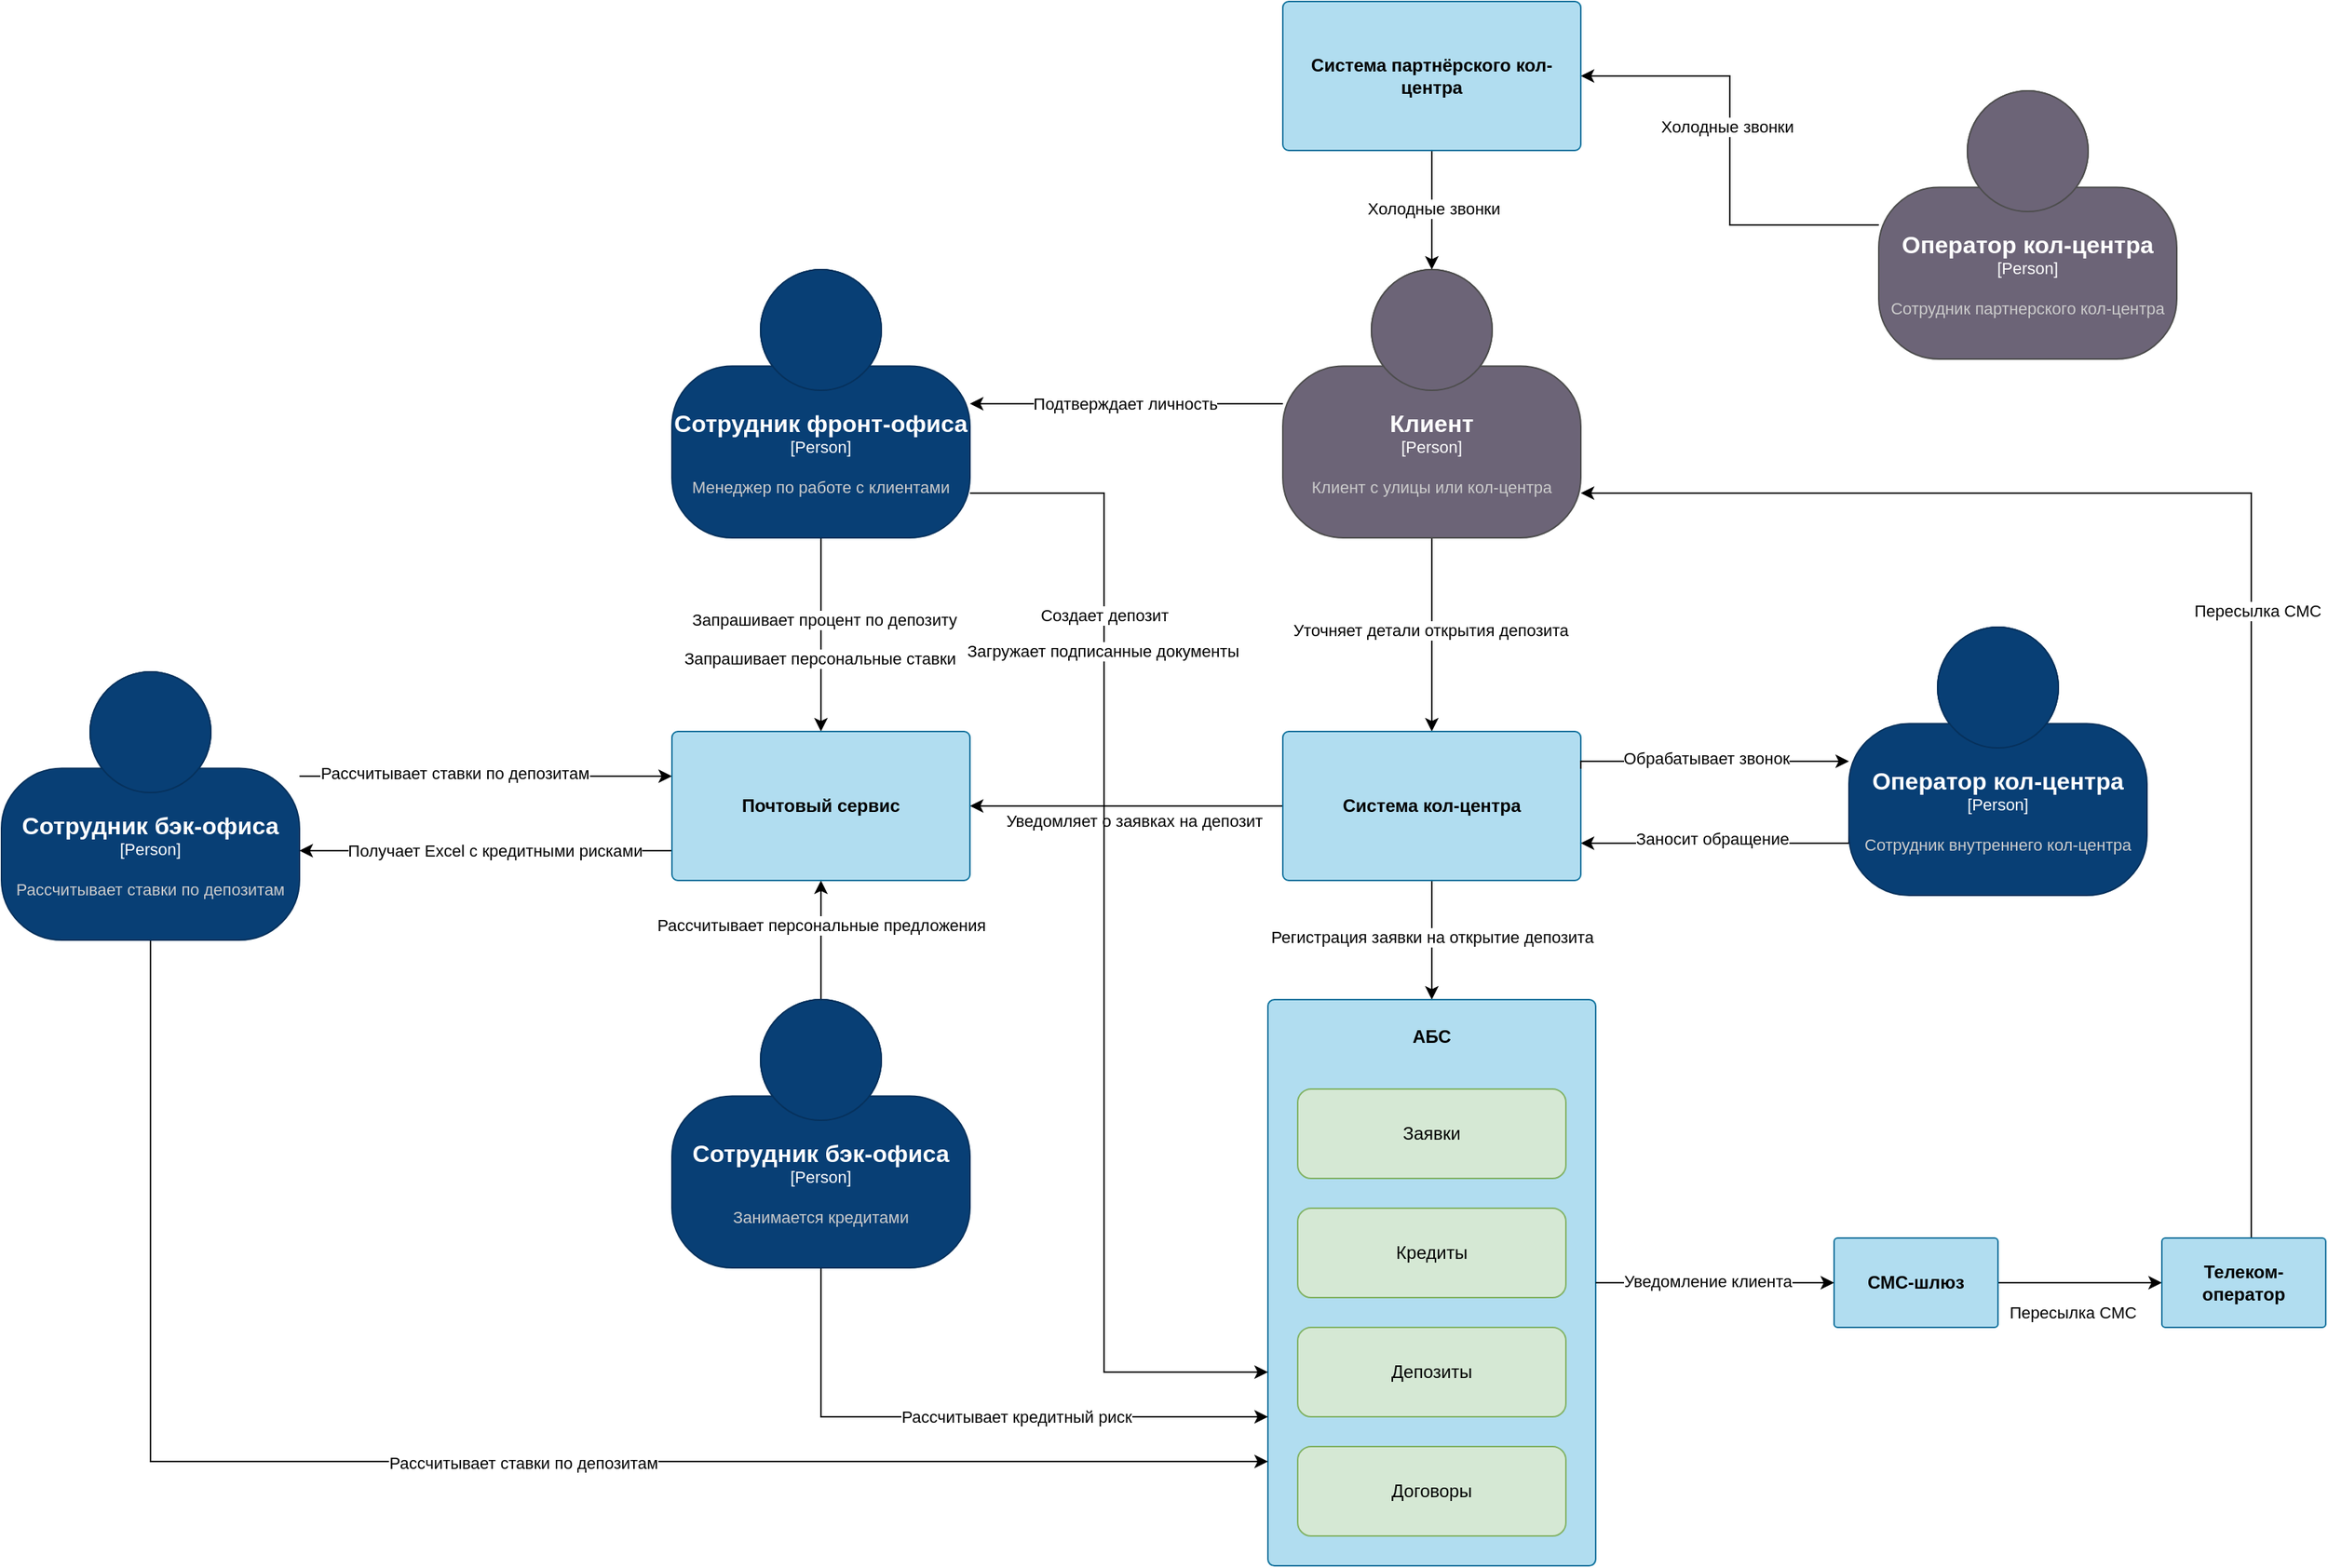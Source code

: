 <mxfile version="22.1.22" type="embed">
  <diagram id="_gzr8stkFTfM4jwWgptP" name="Page-1">
    <mxGraphModel dx="2573" dy="1205" grid="1" gridSize="10" guides="1" tooltips="1" connect="1" arrows="1" fold="1" page="0" pageScale="1" pageWidth="850" pageHeight="1100" math="0" shadow="0">
      <root>
        <mxCell id="0" />
        <mxCell id="1" parent="0" />
        <mxCell id="12" style="edgeStyle=orthogonalEdgeStyle;rounded=0;orthogonalLoop=1;jettySize=auto;html=1;" parent="1" source="7" target="10" edge="1">
          <mxGeometry relative="1" as="geometry" />
        </mxCell>
        <mxCell id="14" value="Уточняет детали открытия депозита" style="edgeLabel;html=1;align=center;verticalAlign=middle;resizable=0;points=[];" parent="12" vertex="1" connectable="0">
          <mxGeometry x="-0.057" y="-1" relative="1" as="geometry">
            <mxPoint as="offset" />
          </mxGeometry>
        </mxCell>
        <mxCell id="70" style="edgeStyle=orthogonalEdgeStyle;rounded=0;orthogonalLoop=1;jettySize=auto;html=1;" edge="1" parent="1" source="7" target="40">
          <mxGeometry relative="1" as="geometry" />
        </mxCell>
        <mxCell id="71" value="Подтверждает личность" style="edgeLabel;html=1;align=center;verticalAlign=middle;resizable=0;points=[];" vertex="1" connectable="0" parent="70">
          <mxGeometry x="0.014" relative="1" as="geometry">
            <mxPoint as="offset" />
          </mxGeometry>
        </mxCell>
        <object placeholders="1" c4Name="Клиент" c4Type="Person" c4Description="Клиент с улицы или кол-центра" label="&lt;font style=&quot;font-size: 16px&quot;&gt;&lt;b&gt;%c4Name%&lt;/b&gt;&lt;/font&gt;&lt;div&gt;[%c4Type%]&lt;/div&gt;&lt;br&gt;&lt;div&gt;&lt;font style=&quot;font-size: 11px&quot;&gt;&lt;font color=&quot;#cccccc&quot;&gt;%c4Description%&lt;/font&gt;&lt;/div&gt;" id="7">
          <mxCell style="html=1;fontSize=11;dashed=0;whiteSpace=wrap;fillColor=#6C6477;strokeColor=#4D4D4D;fontColor=#ffffff;shape=mxgraph.c4.person2;align=center;metaEdit=1;points=[[0.5,0,0],[1,0.5,0],[1,0.75,0],[0.75,1,0],[0.5,1,0],[0.25,1,0],[0,0.75,0],[0,0.5,0]];resizable=0;" parent="1" vertex="1">
            <mxGeometry x="430" y="10" width="200" height="180" as="geometry" />
          </mxCell>
        </object>
        <mxCell id="65" style="edgeStyle=orthogonalEdgeStyle;rounded=0;orthogonalLoop=1;jettySize=auto;html=1;" parent="1" source="8" target="64" edge="1">
          <mxGeometry relative="1" as="geometry" />
        </mxCell>
        <mxCell id="67" value="Холодные звонки" style="edgeLabel;html=1;align=center;verticalAlign=middle;resizable=0;points=[];" parent="65" vertex="1" connectable="0">
          <mxGeometry x="0.107" y="2" relative="1" as="geometry">
            <mxPoint as="offset" />
          </mxGeometry>
        </mxCell>
        <object placeholders="1" c4Name="Оператор кол-центра" c4Type="Person" c4Description="Сотрудник партнерского кол-центра" label="&lt;font style=&quot;font-size: 16px&quot;&gt;&lt;b&gt;%c4Name%&lt;/b&gt;&lt;/font&gt;&lt;div&gt;[%c4Type%]&lt;/div&gt;&lt;br&gt;&lt;div&gt;&lt;font style=&quot;font-size: 11px&quot;&gt;&lt;font color=&quot;#cccccc&quot;&gt;%c4Description%&lt;/font&gt;&lt;/div&gt;" id="8">
          <mxCell style="html=1;fontSize=11;dashed=0;whiteSpace=wrap;fillColor=#6C6477;strokeColor=#4D4D4D;fontColor=#ffffff;shape=mxgraph.c4.person2;align=center;metaEdit=1;points=[[0.5,0,0],[1,0.5,0],[1,0.75,0],[0.75,1,0],[0.5,1,0],[0.25,1,0],[0,0.75,0],[0,0.5,0]];resizable=0;" parent="1" vertex="1">
            <mxGeometry x="830" y="-110" width="200" height="180" as="geometry" />
          </mxCell>
        </object>
        <mxCell id="20" style="edgeStyle=orthogonalEdgeStyle;rounded=0;orthogonalLoop=1;jettySize=auto;html=1;exitX=0;exitY=0.75;exitDx=0;exitDy=0;exitPerimeter=0;entryX=1;entryY=0.75;entryDx=0;entryDy=0;" parent="1" source="9" target="10" edge="1">
          <mxGeometry relative="1" as="geometry">
            <Array as="points">
              <mxPoint x="810" y="395" />
            </Array>
          </mxGeometry>
        </mxCell>
        <mxCell id="22" value="Заносит обращение" style="edgeLabel;html=1;align=center;verticalAlign=middle;resizable=0;points=[];" parent="20" vertex="1" connectable="0">
          <mxGeometry x="0.08" y="-3" relative="1" as="geometry">
            <mxPoint as="offset" />
          </mxGeometry>
        </mxCell>
        <object placeholders="1" c4Name="Оператор кол-центра" c4Type="Person" c4Description="Сотрудник внутреннего кол-центра" label="&lt;font style=&quot;font-size: 16px&quot;&gt;&lt;b&gt;%c4Name%&lt;/b&gt;&lt;/font&gt;&lt;div&gt;[%c4Type%]&lt;/div&gt;&lt;br&gt;&lt;div&gt;&lt;font style=&quot;font-size: 11px&quot;&gt;&lt;font color=&quot;#cccccc&quot;&gt;%c4Description%&lt;/font&gt;&lt;/div&gt;" id="9">
          <mxCell style="html=1;fontSize=11;dashed=0;whiteSpace=wrap;fillColor=#083F75;strokeColor=#06315C;fontColor=#ffffff;shape=mxgraph.c4.person2;align=center;metaEdit=1;points=[[0.5,0,0],[1,0.5,0],[1,0.75,0],[0.75,1,0],[0.5,1,0],[0.25,1,0],[0,0.75,0],[0,0.5,0]];resizable=0;" parent="1" vertex="1">
            <mxGeometry x="810" y="250" width="200" height="180" as="geometry" />
          </mxCell>
        </object>
        <mxCell id="30" style="edgeStyle=orthogonalEdgeStyle;rounded=0;orthogonalLoop=1;jettySize=auto;html=1;" parent="1" source="10" target="23" edge="1">
          <mxGeometry relative="1" as="geometry" />
        </mxCell>
        <mxCell id="31" value="Регистрация заявки на открытие депозита" style="edgeLabel;html=1;align=center;verticalAlign=middle;resizable=0;points=[];" parent="30" vertex="1" connectable="0">
          <mxGeometry x="-0.056" relative="1" as="geometry">
            <mxPoint as="offset" />
          </mxGeometry>
        </mxCell>
        <mxCell id="44" style="edgeStyle=orthogonalEdgeStyle;rounded=0;orthogonalLoop=1;jettySize=auto;html=1;" parent="1" source="10" target="43" edge="1">
          <mxGeometry relative="1" as="geometry" />
        </mxCell>
        <mxCell id="45" value="Уведомляет о заявках на депозит" style="edgeLabel;html=1;align=center;verticalAlign=middle;resizable=0;points=[];" parent="44" vertex="1" connectable="0">
          <mxGeometry x="0.133" y="4" relative="1" as="geometry">
            <mxPoint x="19" y="6" as="offset" />
          </mxGeometry>
        </mxCell>
        <mxCell id="10" value="Система кол-центра" style="rounded=1;whiteSpace=wrap;html=1;fillColor=#b1ddf0;strokeColor=#10739e;fontStyle=1;arcSize=4;" parent="1" vertex="1">
          <mxGeometry x="430" y="320" width="200" height="100" as="geometry" />
        </mxCell>
        <mxCell id="19" style="edgeStyle=orthogonalEdgeStyle;rounded=0;orthogonalLoop=1;jettySize=auto;html=1;exitX=1;exitY=0.25;exitDx=0;exitDy=0;entryX=0;entryY=0.5;entryDx=0;entryDy=0;entryPerimeter=0;" parent="1" source="10" target="9" edge="1">
          <mxGeometry relative="1" as="geometry">
            <Array as="points">
              <mxPoint x="630" y="340" />
            </Array>
          </mxGeometry>
        </mxCell>
        <mxCell id="21" value="Обрабатывает звонок" style="edgeLabel;html=1;align=center;verticalAlign=middle;resizable=0;points=[];" parent="19" vertex="1" connectable="0">
          <mxGeometry x="-0.044" y="2" relative="1" as="geometry">
            <mxPoint as="offset" />
          </mxGeometry>
        </mxCell>
        <mxCell id="29" value="" style="group;arcSize=2;" parent="1" vertex="1" connectable="0">
          <mxGeometry x="420" y="500" width="220" height="380" as="geometry" />
        </mxCell>
        <mxCell id="23" value="" style="rounded=1;whiteSpace=wrap;html=1;fillColor=#b1ddf0;strokeColor=#10739e;fontStyle=1;arcSize=2;imageHeight=24;" parent="29" vertex="1">
          <mxGeometry width="220" height="380" as="geometry" />
        </mxCell>
        <mxCell id="24" value="АБС" style="text;html=1;strokeColor=none;fillColor=none;align=center;verticalAlign=middle;whiteSpace=wrap;rounded=0;fontStyle=1" parent="29" vertex="1">
          <mxGeometry x="80" y="10" width="60" height="30" as="geometry" />
        </mxCell>
        <mxCell id="25" value="Заявки" style="rounded=1;whiteSpace=wrap;html=1;fillColor=#d5e8d4;strokeColor=#82b366;" parent="29" vertex="1">
          <mxGeometry x="20" y="60" width="180" height="60" as="geometry" />
        </mxCell>
        <mxCell id="26" value="Кредиты" style="rounded=1;whiteSpace=wrap;html=1;fillColor=#d5e8d4;strokeColor=#82b366;" parent="29" vertex="1">
          <mxGeometry x="20" y="140" width="180" height="60" as="geometry" />
        </mxCell>
        <mxCell id="27" value="Депозиты" style="rounded=1;whiteSpace=wrap;html=1;fillColor=#d5e8d4;strokeColor=#82b366;" parent="29" vertex="1">
          <mxGeometry x="20" y="220" width="180" height="60" as="geometry" />
        </mxCell>
        <mxCell id="28" value="Договоры" style="rounded=1;whiteSpace=wrap;html=1;fillColor=#d5e8d4;strokeColor=#82b366;" parent="29" vertex="1">
          <mxGeometry x="20" y="300" width="180" height="60" as="geometry" />
        </mxCell>
        <mxCell id="35" style="edgeStyle=orthogonalEdgeStyle;rounded=0;orthogonalLoop=1;jettySize=auto;html=1;" parent="1" source="32" target="33" edge="1">
          <mxGeometry relative="1" as="geometry" />
        </mxCell>
        <mxCell id="37" value="Пересылка СМС" style="edgeLabel;html=1;align=center;verticalAlign=middle;resizable=0;points=[];" parent="35" vertex="1" connectable="0">
          <mxGeometry x="-0.277" y="4" relative="1" as="geometry">
            <mxPoint x="10" y="24" as="offset" />
          </mxGeometry>
        </mxCell>
        <mxCell id="32" value="СМС-шлюз" style="rounded=1;whiteSpace=wrap;html=1;fillColor=#b1ddf0;strokeColor=#10739e;fontStyle=1;arcSize=4;" parent="1" vertex="1">
          <mxGeometry x="800" y="660" width="110" height="60" as="geometry" />
        </mxCell>
        <mxCell id="38" style="edgeStyle=orthogonalEdgeStyle;rounded=0;orthogonalLoop=1;jettySize=auto;html=1;" parent="1" source="33" target="7" edge="1">
          <mxGeometry relative="1" as="geometry">
            <Array as="points">
              <mxPoint x="1080" y="160" />
            </Array>
          </mxGeometry>
        </mxCell>
        <mxCell id="39" value="Пересылка СМС" style="edgeLabel;html=1;align=center;verticalAlign=middle;resizable=0;points=[];" parent="38" vertex="1" connectable="0">
          <mxGeometry x="-0.113" y="-4" relative="1" as="geometry">
            <mxPoint as="offset" />
          </mxGeometry>
        </mxCell>
        <mxCell id="33" value="Телеком-оператор" style="rounded=1;whiteSpace=wrap;html=1;fillColor=#b1ddf0;strokeColor=#10739e;fontStyle=1;arcSize=4;" parent="1" vertex="1">
          <mxGeometry x="1020" y="660" width="110" height="60" as="geometry" />
        </mxCell>
        <mxCell id="34" style="edgeStyle=orthogonalEdgeStyle;rounded=0;orthogonalLoop=1;jettySize=auto;html=1;" parent="1" source="23" target="32" edge="1">
          <mxGeometry relative="1" as="geometry" />
        </mxCell>
        <mxCell id="36" value="Уведомление клиента" style="edgeLabel;html=1;align=center;verticalAlign=middle;resizable=0;points=[];" parent="34" vertex="1" connectable="0">
          <mxGeometry x="-0.06" y="1" relative="1" as="geometry">
            <mxPoint as="offset" />
          </mxGeometry>
        </mxCell>
        <mxCell id="46" style="edgeStyle=orthogonalEdgeStyle;rounded=0;orthogonalLoop=1;jettySize=auto;html=1;" parent="1" source="40" target="43" edge="1">
          <mxGeometry relative="1" as="geometry" />
        </mxCell>
        <mxCell id="47" value="Запрашивает процент по депозиту" style="edgeLabel;html=1;align=center;verticalAlign=middle;resizable=0;points=[];" parent="46" vertex="1" connectable="0">
          <mxGeometry x="-0.154" y="2" relative="1" as="geometry">
            <mxPoint as="offset" />
          </mxGeometry>
        </mxCell>
        <mxCell id="50" value="Запрашивает персональные ставки" style="edgeLabel;html=1;align=center;verticalAlign=middle;resizable=0;points=[];" parent="46" vertex="1" connectable="0">
          <mxGeometry x="0.247" y="-1" relative="1" as="geometry">
            <mxPoint as="offset" />
          </mxGeometry>
        </mxCell>
        <mxCell id="48" style="edgeStyle=orthogonalEdgeStyle;rounded=0;orthogonalLoop=1;jettySize=auto;html=1;" parent="1" source="40" target="23" edge="1">
          <mxGeometry relative="1" as="geometry">
            <Array as="points">
              <mxPoint x="310" y="160" />
              <mxPoint x="310" y="750" />
            </Array>
          </mxGeometry>
        </mxCell>
        <mxCell id="49" value="Создает депозит" style="edgeLabel;html=1;align=center;verticalAlign=middle;resizable=0;points=[];" parent="48" vertex="1" connectable="0">
          <mxGeometry x="-0.564" relative="1" as="geometry">
            <mxPoint as="offset" />
          </mxGeometry>
        </mxCell>
        <mxCell id="54" value="Загружает подписанные документы" style="edgeLabel;html=1;align=center;verticalAlign=middle;resizable=0;points=[];" parent="48" vertex="1" connectable="0">
          <mxGeometry x="-0.504" y="-1" relative="1" as="geometry">
            <mxPoint as="offset" />
          </mxGeometry>
        </mxCell>
        <object placeholders="1" c4Name="Сотрудник фронт-офиса" c4Type="Person" c4Description="Менеджер по работе с клиентами" label="&lt;font style=&quot;font-size: 16px&quot;&gt;&lt;b&gt;%c4Name%&lt;/b&gt;&lt;/font&gt;&lt;div&gt;[%c4Type%]&lt;/div&gt;&lt;br&gt;&lt;div&gt;&lt;font style=&quot;font-size: 11px&quot;&gt;&lt;font color=&quot;#cccccc&quot;&gt;%c4Description%&lt;/font&gt;&lt;/div&gt;" id="40">
          <mxCell style="html=1;fontSize=11;dashed=0;whiteSpace=wrap;fillColor=#083F75;strokeColor=#06315C;fontColor=#ffffff;shape=mxgraph.c4.person2;align=center;metaEdit=1;points=[[0.5,0,0],[1,0.5,0],[1,0.75,0],[0.75,1,0],[0.5,1,0],[0.25,1,0],[0,0.75,0],[0,0.5,0]];resizable=0;" parent="1" vertex="1">
            <mxGeometry x="20" y="10" width="200" height="180" as="geometry" />
          </mxCell>
        </object>
        <mxCell id="51" style="edgeStyle=orthogonalEdgeStyle;rounded=0;orthogonalLoop=1;jettySize=auto;html=1;" parent="1" source="41" target="43" edge="1">
          <mxGeometry relative="1" as="geometry">
            <Array as="points">
              <mxPoint x="-110" y="350" />
              <mxPoint x="-110" y="350" />
            </Array>
          </mxGeometry>
        </mxCell>
        <mxCell id="52" value="Рассчитывает ставки по депозитам" style="edgeLabel;html=1;align=center;verticalAlign=middle;resizable=0;points=[];" parent="51" vertex="1" connectable="0">
          <mxGeometry x="-0.169" y="2" relative="1" as="geometry">
            <mxPoint as="offset" />
          </mxGeometry>
        </mxCell>
        <mxCell id="62" style="edgeStyle=orthogonalEdgeStyle;rounded=0;orthogonalLoop=1;jettySize=auto;html=1;" parent="1" source="41" target="23" edge="1">
          <mxGeometry relative="1" as="geometry">
            <Array as="points">
              <mxPoint x="-330" y="810" />
            </Array>
          </mxGeometry>
        </mxCell>
        <mxCell id="63" value="Рассчитывает ставки по депозитам" style="edgeLabel;html=1;align=center;verticalAlign=middle;resizable=0;points=[];" parent="62" vertex="1" connectable="0">
          <mxGeometry x="0.091" y="-1" relative="1" as="geometry">
            <mxPoint as="offset" />
          </mxGeometry>
        </mxCell>
        <object placeholders="1" c4Name="Сотрудник бэк-офиса" c4Type="Person" c4Description="Рассчитывает ставки по депозитам" label="&lt;font style=&quot;font-size: 16px&quot;&gt;&lt;b&gt;%c4Name%&lt;/b&gt;&lt;/font&gt;&lt;div&gt;[%c4Type%]&lt;/div&gt;&lt;br&gt;&lt;div&gt;&lt;font style=&quot;font-size: 11px&quot;&gt;&lt;font color=&quot;#cccccc&quot;&gt;%c4Description%&lt;/font&gt;&lt;/div&gt;" id="41">
          <mxCell style="html=1;fontSize=11;dashed=0;whiteSpace=wrap;fillColor=#083F75;strokeColor=#06315C;fontColor=#ffffff;shape=mxgraph.c4.person2;align=center;metaEdit=1;points=[[0.5,0,0],[1,0.5,0],[1,0.75,0],[0.75,1,0],[0.5,1,0],[0.25,1,0],[0,0.75,0],[0,0.5,0]];resizable=0;" parent="1" vertex="1">
            <mxGeometry x="-430" y="280" width="200" height="180" as="geometry" />
          </mxCell>
        </object>
        <mxCell id="53" style="edgeStyle=orthogonalEdgeStyle;rounded=0;orthogonalLoop=1;jettySize=auto;html=1;" parent="1" source="42" target="43" edge="1">
          <mxGeometry relative="1" as="geometry" />
        </mxCell>
        <mxCell id="55" value="Рассчитывает персональные предложения" style="edgeLabel;html=1;align=center;verticalAlign=middle;resizable=0;points=[];" parent="53" vertex="1" connectable="0">
          <mxGeometry x="-0.081" y="-1" relative="1" as="geometry">
            <mxPoint x="-1" y="-13" as="offset" />
          </mxGeometry>
        </mxCell>
        <mxCell id="59" style="edgeStyle=orthogonalEdgeStyle;rounded=0;orthogonalLoop=1;jettySize=auto;html=1;" parent="1" source="42" target="23" edge="1">
          <mxGeometry relative="1" as="geometry">
            <Array as="points">
              <mxPoint x="120" y="780" />
            </Array>
          </mxGeometry>
        </mxCell>
        <mxCell id="61" value="Рассчитывает кредитный риск" style="edgeLabel;html=1;align=center;verticalAlign=middle;resizable=0;points=[];" parent="59" vertex="1" connectable="0">
          <mxGeometry x="0.153" relative="1" as="geometry">
            <mxPoint as="offset" />
          </mxGeometry>
        </mxCell>
        <object placeholders="1" c4Name="Сотрудник бэк-офиса" c4Type="Person" c4Description="Занимается кредитами" label="&lt;font style=&quot;font-size: 16px&quot;&gt;&lt;b&gt;%c4Name%&lt;/b&gt;&lt;/font&gt;&lt;div&gt;[%c4Type%]&lt;/div&gt;&lt;br&gt;&lt;div&gt;&lt;font style=&quot;font-size: 11px&quot;&gt;&lt;font color=&quot;#cccccc&quot;&gt;%c4Description%&lt;/font&gt;&lt;/div&gt;" id="42">
          <mxCell style="html=1;fontSize=11;dashed=0;whiteSpace=wrap;fillColor=#083F75;strokeColor=#06315C;fontColor=#ffffff;shape=mxgraph.c4.person2;align=center;metaEdit=1;points=[[0.5,0,0],[1,0.5,0],[1,0.75,0],[0.75,1,0],[0.5,1,0],[0.25,1,0],[0,0.75,0],[0,0.5,0]];resizable=0;" parent="1" vertex="1">
            <mxGeometry x="20" y="500" width="200" height="180" as="geometry" />
          </mxCell>
        </object>
        <mxCell id="56" style="edgeStyle=orthogonalEdgeStyle;rounded=0;orthogonalLoop=1;jettySize=auto;html=1;" parent="1" source="43" target="41" edge="1">
          <mxGeometry relative="1" as="geometry">
            <Array as="points">
              <mxPoint x="-110" y="400" />
              <mxPoint x="-110" y="400" />
            </Array>
          </mxGeometry>
        </mxCell>
        <mxCell id="57" value="Получает Excel с кредитными рисками" style="edgeLabel;html=1;align=center;verticalAlign=middle;resizable=0;points=[];" parent="56" vertex="1" connectable="0">
          <mxGeometry x="0.172" relative="1" as="geometry">
            <mxPoint x="27" as="offset" />
          </mxGeometry>
        </mxCell>
        <mxCell id="43" value="Почтовый сервис" style="rounded=1;whiteSpace=wrap;html=1;fillColor=#b1ddf0;strokeColor=#10739e;fontStyle=1;arcSize=4;" parent="1" vertex="1">
          <mxGeometry x="20" y="320" width="200" height="100" as="geometry" />
        </mxCell>
        <mxCell id="68" style="edgeStyle=orthogonalEdgeStyle;rounded=0;orthogonalLoop=1;jettySize=auto;html=1;" parent="1" source="64" target="7" edge="1">
          <mxGeometry relative="1" as="geometry" />
        </mxCell>
        <mxCell id="69" value="Холодные звонки" style="edgeLabel;html=1;align=center;verticalAlign=middle;resizable=0;points=[];" parent="68" vertex="1" connectable="0">
          <mxGeometry x="-0.029" y="1" relative="1" as="geometry">
            <mxPoint as="offset" />
          </mxGeometry>
        </mxCell>
        <mxCell id="64" value="Система партнёрского кол-центра" style="rounded=1;whiteSpace=wrap;html=1;fillColor=#b1ddf0;strokeColor=#10739e;fontStyle=1;arcSize=4;" parent="1" vertex="1">
          <mxGeometry x="430" y="-170" width="200" height="100" as="geometry" />
        </mxCell>
      </root>
    </mxGraphModel>
  </diagram>
</mxfile>
